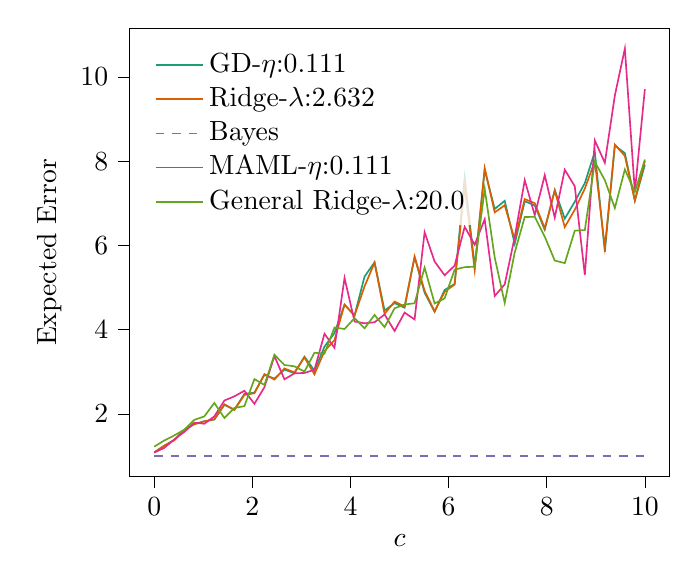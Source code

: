 % This file was created with tikzplotlib v0.10.1.
\begin{tikzpicture}

\definecolor{chocolate217952}{RGB}{217,95,2}
\definecolor{darkcyan27158119}{RGB}{27,158,119}
\definecolor{darkgray176}{RGB}{176,176,176}
\definecolor{deeppink23141138}{RGB}{231,41,138}
\definecolor{lightslategray117112179}{RGB}{117,112,179}
\definecolor{olivedrab10216630}{RGB}{102,166,30}

\begin{axis}[
legend cell align={left},
legend style={
  fill opacity=0.8,
  draw opacity=1,
  text opacity=1,
  at={(0.03,0.97)},
  anchor=north west,
  draw=none
},
tick align=outside,
tick pos=left,
x grid style={darkgray176},
xlabel={\(\displaystyle c\)},
xmin=-0.5, xmax=10.5,
xtick style={color=black},
y grid style={darkgray176},
ylabel={Expected Error},
ymin=0.516, ymax=11.153,
ytick style={color=black}
]
\addplot [semithick, darkcyan27158119]
table {%
0 1.092
0.204 1.249
0.408 1.38
0.612 1.631
0.816 1.758
1.02 1.83
1.224 1.867
1.429 2.217
1.633 2.1
1.837 2.477
2.041 2.506
2.245 2.928
2.449 2.84
2.653 3.054
2.857 2.967
3.061 3.361
3.265 3.029
3.469 3.598
3.673 3.921
3.878 4.594
4.082 4.339
4.286 5.261
4.49 5.6
4.694 4.454
4.898 4.631
5.102 4.522
5.306 5.724
5.51 4.878
5.714 4.423
5.918 4.943
6.122 5.085
6.327 7.618
6.531 5.494
6.735 7.791
6.939 6.865
7.143 7.058
7.347 6.037
7.551 7.049
7.755 6.949
7.959 6.371
8.163 7.316
8.367 6.635
8.571 7.038
8.776 7.479
8.98 8.222
9.184 5.849
9.388 8.369
9.592 8.19
9.796 7.061
10 7.912
};
\addlegendentry{GD-$\eta$:0.111}
\addplot [semithick, chocolate217952]
table {%
0 1.085
0.204 1.249
0.408 1.381
0.612 1.62
0.816 1.758
1.02 1.824
1.224 1.875
1.429 2.231
1.633 2.098
1.837 2.453
2.041 2.492
2.245 2.946
2.449 2.817
2.653 3.081
2.857 2.987
3.061 3.342
3.265 2.941
3.469 3.49
3.673 3.752
3.878 4.594
4.082 4.336
4.286 5.029
4.49 5.59
4.694 4.376
4.898 4.668
5.102 4.552
5.306 5.735
5.51 4.923
5.714 4.438
5.918 4.9
6.122 5.073
6.327 7.414
6.531 5.422
6.735 7.836
6.939 6.784
7.143 6.952
7.347 6.138
7.551 7.099
7.755 7.002
7.959 6.404
8.163 7.297
8.367 6.435
8.571 6.846
8.776 7.347
8.98 8.002
9.184 5.949
9.388 8.392
9.592 8.123
9.796 7.066
10 8.005
};
\addlegendentry{Ridge-$\lambda$:2.632}
\addplot [semithick, lightslategray117112179, dashed]
table {%
0 1.0
0.204 1.0
0.408 1.0
0.612 1.0
0.816 1.0
1.02 1.0
1.224 1.0
1.429 1.0
1.633 1.0
1.837 1.0
2.041 1.0
2.245 1.0
2.449 1.0
2.653 1.0
2.857 1.0
3.061 1.0
3.265 1.0
3.469 1.0
3.673 1.0
3.878 1.0
4.082 1.0
4.286 1.0
4.49 1.0
4.694 1.0
4.898 1.0
5.102 1.0
5.306 1.0
5.51 1.0
5.714 1.0
5.918 1.0
6.122 1.0
6.327 1.0
6.531 1.0
6.735 1.0
6.939 1.0
7.143 1.0
7.347 1.0
7.551 1.0
7.755 1.0
7.959 1.0
8.163 1.0
8.367 1.0
8.571 1.0
8.776 1.0
8.98 1.0
9.184 1.0
9.388 1.0
9.592 1.0
9.796 1.0
10 1.0
};
\addlegendentry{Bayes}
\addplot [semithick, deeppink23141138]
table {%
0 1.085
0.204 1.196
0.408 1.398
0.612 1.575
0.816 1.794
1.02 1.769
1.224 1.943
1.429 2.32
1.633 2.419
1.837 2.551
2.041 2.241
2.245 2.635
2.449 3.374
2.653 2.823
2.857 2.965
3.061 2.974
3.265 3.049
3.469 3.902
3.673 3.571
3.878 5.228
4.082 4.195
4.286 4.152
4.49 4.177
4.694 4.361
4.898 3.969
5.102 4.406
5.306 4.244
5.51 6.313
5.714 5.618
5.918 5.292
6.122 5.52
6.327 6.441
6.531 6.016
6.735 6.621
6.939 4.8
7.143 5.075
7.347 6.202
7.551 7.548
7.755 6.719
7.959 7.668
8.163 6.66
8.367 7.796
8.571 7.402
8.776 5.297
8.98 8.488
9.184 7.961
9.388 9.557
9.592 10.669
9.796 7.275
10 9.709
};
\addlegendentry{MAML-$\eta$:0.111}
\addplot [semithick, olivedrab10216630]
table {%
0 1.225
0.204 1.372
0.408 1.492
0.612 1.628
0.816 1.861
1.02 1.943
1.224 2.262
1.429 1.906
1.633 2.143
1.837 2.187
2.041 2.828
2.245 2.69
2.449 3.405
2.653 3.162
2.857 3.132
3.061 3.007
3.265 3.454
3.469 3.43
3.673 4.053
3.878 4.016
4.082 4.275
4.286 4.033
4.49 4.351
4.694 4.06
4.898 4.508
5.102 4.598
5.306 4.628
5.51 5.474
5.714 4.624
5.918 4.743
6.122 5.425
6.327 5.485
6.531 5.494
6.735 7.34
6.939 5.713
7.143 4.636
7.347 5.831
7.551 6.674
7.755 6.678
7.959 6.208
8.163 5.641
8.367 5.579
8.571 6.349
8.776 6.364
8.98 7.983
9.184 7.548
9.388 6.887
9.592 7.801
9.796 7.271
10 8.037
};
\addlegendentry{General Ridge-$\lambda$:20.0}
\end{axis}

\end{tikzpicture}

